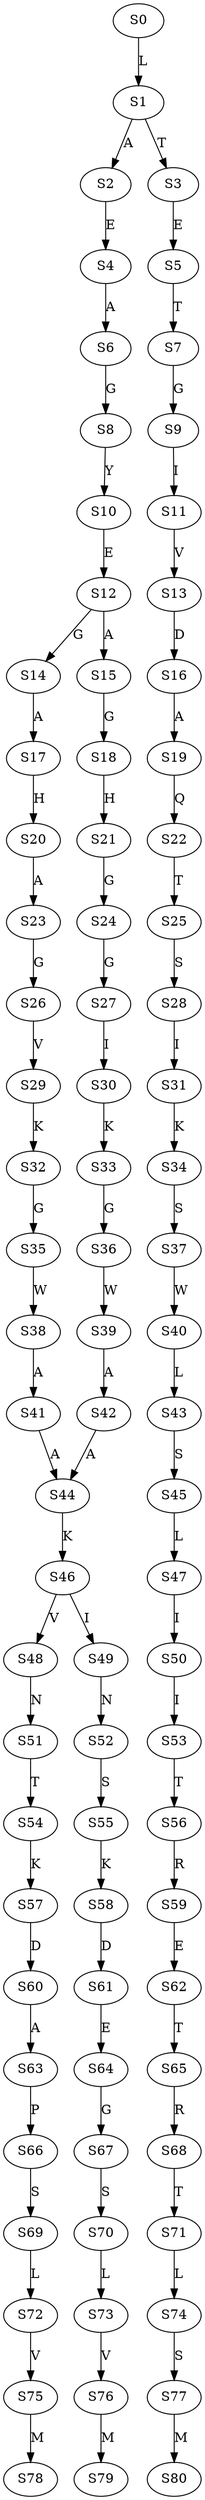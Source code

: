 strict digraph  {
	S0 -> S1 [ label = L ];
	S1 -> S2 [ label = A ];
	S1 -> S3 [ label = T ];
	S2 -> S4 [ label = E ];
	S3 -> S5 [ label = E ];
	S4 -> S6 [ label = A ];
	S5 -> S7 [ label = T ];
	S6 -> S8 [ label = G ];
	S7 -> S9 [ label = G ];
	S8 -> S10 [ label = Y ];
	S9 -> S11 [ label = I ];
	S10 -> S12 [ label = E ];
	S11 -> S13 [ label = V ];
	S12 -> S14 [ label = G ];
	S12 -> S15 [ label = A ];
	S13 -> S16 [ label = D ];
	S14 -> S17 [ label = A ];
	S15 -> S18 [ label = G ];
	S16 -> S19 [ label = A ];
	S17 -> S20 [ label = H ];
	S18 -> S21 [ label = H ];
	S19 -> S22 [ label = Q ];
	S20 -> S23 [ label = A ];
	S21 -> S24 [ label = G ];
	S22 -> S25 [ label = T ];
	S23 -> S26 [ label = G ];
	S24 -> S27 [ label = G ];
	S25 -> S28 [ label = S ];
	S26 -> S29 [ label = V ];
	S27 -> S30 [ label = I ];
	S28 -> S31 [ label = I ];
	S29 -> S32 [ label = K ];
	S30 -> S33 [ label = K ];
	S31 -> S34 [ label = K ];
	S32 -> S35 [ label = G ];
	S33 -> S36 [ label = G ];
	S34 -> S37 [ label = S ];
	S35 -> S38 [ label = W ];
	S36 -> S39 [ label = W ];
	S37 -> S40 [ label = W ];
	S38 -> S41 [ label = A ];
	S39 -> S42 [ label = A ];
	S40 -> S43 [ label = L ];
	S41 -> S44 [ label = A ];
	S42 -> S44 [ label = A ];
	S43 -> S45 [ label = S ];
	S44 -> S46 [ label = K ];
	S45 -> S47 [ label = L ];
	S46 -> S48 [ label = V ];
	S46 -> S49 [ label = I ];
	S47 -> S50 [ label = I ];
	S48 -> S51 [ label = N ];
	S49 -> S52 [ label = N ];
	S50 -> S53 [ label = I ];
	S51 -> S54 [ label = T ];
	S52 -> S55 [ label = S ];
	S53 -> S56 [ label = T ];
	S54 -> S57 [ label = K ];
	S55 -> S58 [ label = K ];
	S56 -> S59 [ label = R ];
	S57 -> S60 [ label = D ];
	S58 -> S61 [ label = D ];
	S59 -> S62 [ label = E ];
	S60 -> S63 [ label = A ];
	S61 -> S64 [ label = E ];
	S62 -> S65 [ label = T ];
	S63 -> S66 [ label = P ];
	S64 -> S67 [ label = G ];
	S65 -> S68 [ label = R ];
	S66 -> S69 [ label = S ];
	S67 -> S70 [ label = S ];
	S68 -> S71 [ label = T ];
	S69 -> S72 [ label = L ];
	S70 -> S73 [ label = L ];
	S71 -> S74 [ label = L ];
	S72 -> S75 [ label = V ];
	S73 -> S76 [ label = V ];
	S74 -> S77 [ label = S ];
	S75 -> S78 [ label = M ];
	S76 -> S79 [ label = M ];
	S77 -> S80 [ label = M ];
}
